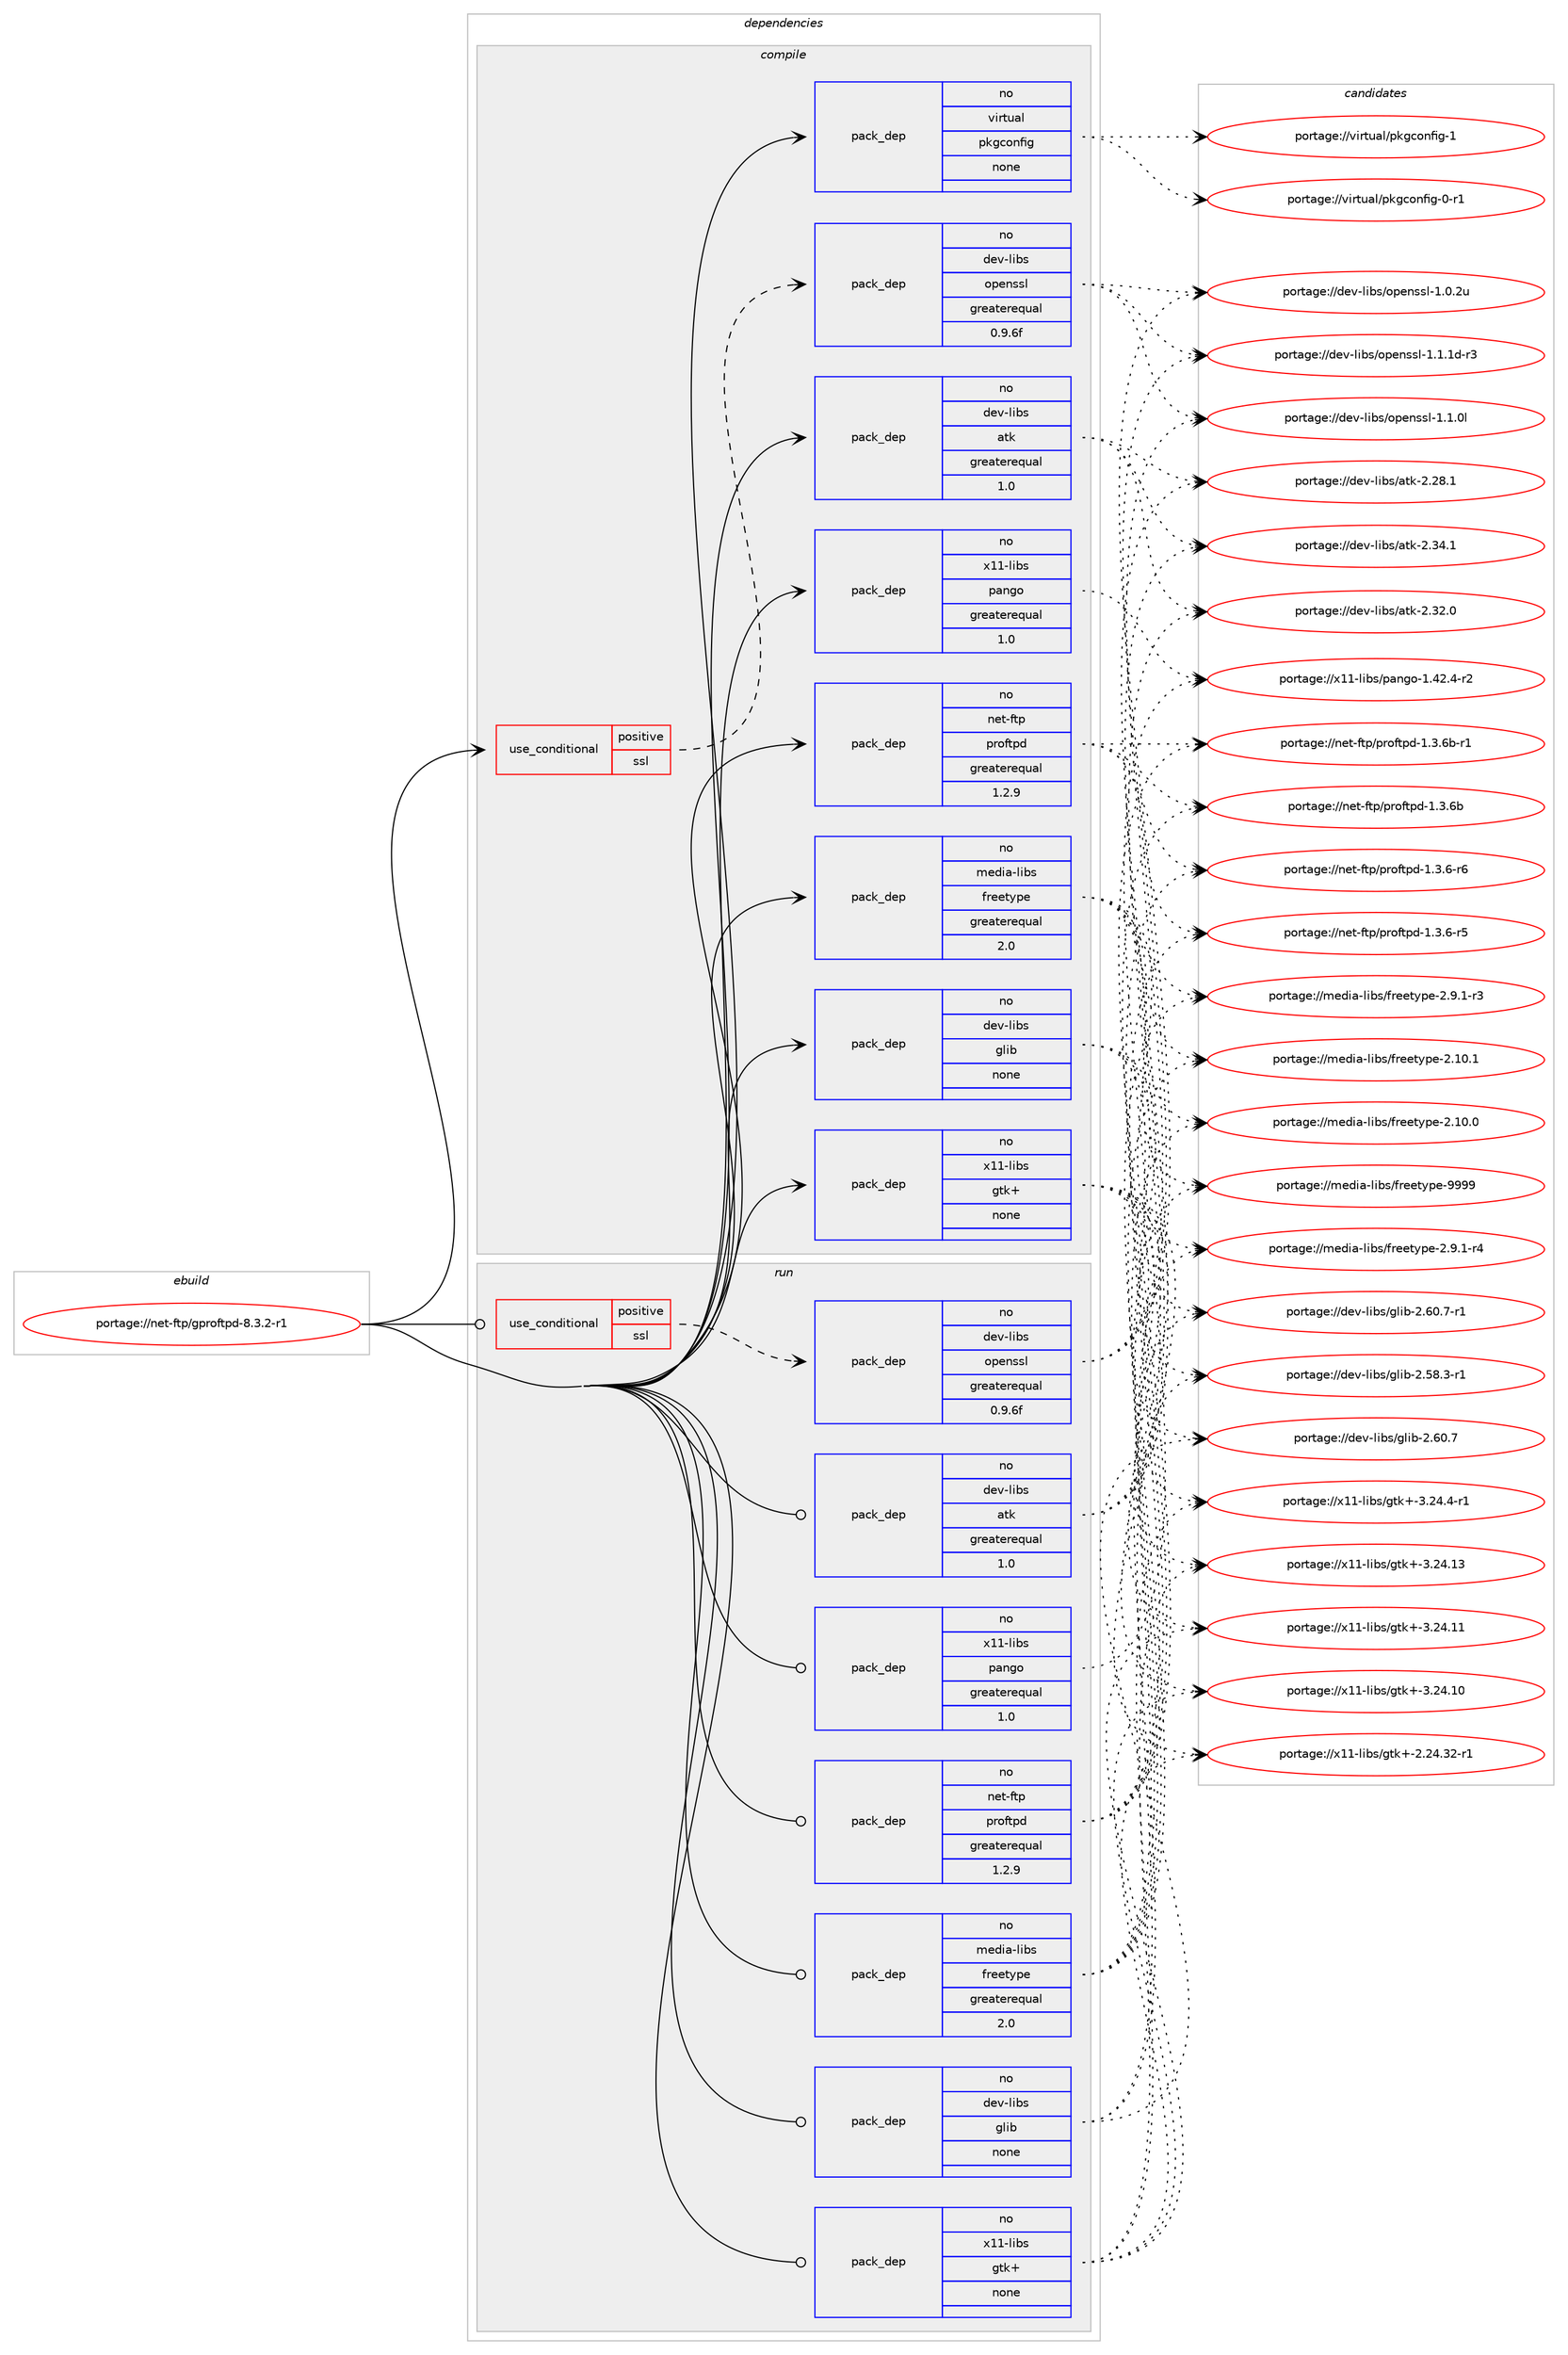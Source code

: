 digraph prolog {

# *************
# Graph options
# *************

newrank=true;
concentrate=true;
compound=true;
graph [rankdir=LR,fontname=Helvetica,fontsize=10,ranksep=1.5];#, ranksep=2.5, nodesep=0.2];
edge  [arrowhead=vee];
node  [fontname=Helvetica,fontsize=10];

# **********
# The ebuild
# **********

subgraph cluster_leftcol {
color=gray;
rank=same;
label=<<i>ebuild</i>>;
id [label="portage://net-ftp/gproftpd-8.3.2-r1", color=red, width=4, href="../net-ftp/gproftpd-8.3.2-r1.svg"];
}

# ****************
# The dependencies
# ****************

subgraph cluster_midcol {
color=gray;
label=<<i>dependencies</i>>;
subgraph cluster_compile {
fillcolor="#eeeeee";
style=filled;
label=<<i>compile</i>>;
subgraph cond32883 {
dependency156313 [label=<<TABLE BORDER="0" CELLBORDER="1" CELLSPACING="0" CELLPADDING="4"><TR><TD ROWSPAN="3" CELLPADDING="10">use_conditional</TD></TR><TR><TD>positive</TD></TR><TR><TD>ssl</TD></TR></TABLE>>, shape=none, color=red];
subgraph pack120910 {
dependency156314 [label=<<TABLE BORDER="0" CELLBORDER="1" CELLSPACING="0" CELLPADDING="4" WIDTH="220"><TR><TD ROWSPAN="6" CELLPADDING="30">pack_dep</TD></TR><TR><TD WIDTH="110">no</TD></TR><TR><TD>dev-libs</TD></TR><TR><TD>openssl</TD></TR><TR><TD>greaterequal</TD></TR><TR><TD>0.9.6f</TD></TR></TABLE>>, shape=none, color=blue];
}
dependency156313:e -> dependency156314:w [weight=20,style="dashed",arrowhead="vee"];
}
id:e -> dependency156313:w [weight=20,style="solid",arrowhead="vee"];
subgraph pack120911 {
dependency156315 [label=<<TABLE BORDER="0" CELLBORDER="1" CELLSPACING="0" CELLPADDING="4" WIDTH="220"><TR><TD ROWSPAN="6" CELLPADDING="30">pack_dep</TD></TR><TR><TD WIDTH="110">no</TD></TR><TR><TD>dev-libs</TD></TR><TR><TD>atk</TD></TR><TR><TD>greaterequal</TD></TR><TR><TD>1.0</TD></TR></TABLE>>, shape=none, color=blue];
}
id:e -> dependency156315:w [weight=20,style="solid",arrowhead="vee"];
subgraph pack120912 {
dependency156316 [label=<<TABLE BORDER="0" CELLBORDER="1" CELLSPACING="0" CELLPADDING="4" WIDTH="220"><TR><TD ROWSPAN="6" CELLPADDING="30">pack_dep</TD></TR><TR><TD WIDTH="110">no</TD></TR><TR><TD>dev-libs</TD></TR><TR><TD>glib</TD></TR><TR><TD>none</TD></TR><TR><TD></TD></TR></TABLE>>, shape=none, color=blue];
}
id:e -> dependency156316:w [weight=20,style="solid",arrowhead="vee"];
subgraph pack120913 {
dependency156317 [label=<<TABLE BORDER="0" CELLBORDER="1" CELLSPACING="0" CELLPADDING="4" WIDTH="220"><TR><TD ROWSPAN="6" CELLPADDING="30">pack_dep</TD></TR><TR><TD WIDTH="110">no</TD></TR><TR><TD>media-libs</TD></TR><TR><TD>freetype</TD></TR><TR><TD>greaterequal</TD></TR><TR><TD>2.0</TD></TR></TABLE>>, shape=none, color=blue];
}
id:e -> dependency156317:w [weight=20,style="solid",arrowhead="vee"];
subgraph pack120914 {
dependency156318 [label=<<TABLE BORDER="0" CELLBORDER="1" CELLSPACING="0" CELLPADDING="4" WIDTH="220"><TR><TD ROWSPAN="6" CELLPADDING="30">pack_dep</TD></TR><TR><TD WIDTH="110">no</TD></TR><TR><TD>net-ftp</TD></TR><TR><TD>proftpd</TD></TR><TR><TD>greaterequal</TD></TR><TR><TD>1.2.9</TD></TR></TABLE>>, shape=none, color=blue];
}
id:e -> dependency156318:w [weight=20,style="solid",arrowhead="vee"];
subgraph pack120915 {
dependency156319 [label=<<TABLE BORDER="0" CELLBORDER="1" CELLSPACING="0" CELLPADDING="4" WIDTH="220"><TR><TD ROWSPAN="6" CELLPADDING="30">pack_dep</TD></TR><TR><TD WIDTH="110">no</TD></TR><TR><TD>virtual</TD></TR><TR><TD>pkgconfig</TD></TR><TR><TD>none</TD></TR><TR><TD></TD></TR></TABLE>>, shape=none, color=blue];
}
id:e -> dependency156319:w [weight=20,style="solid",arrowhead="vee"];
subgraph pack120916 {
dependency156320 [label=<<TABLE BORDER="0" CELLBORDER="1" CELLSPACING="0" CELLPADDING="4" WIDTH="220"><TR><TD ROWSPAN="6" CELLPADDING="30">pack_dep</TD></TR><TR><TD WIDTH="110">no</TD></TR><TR><TD>x11-libs</TD></TR><TR><TD>gtk+</TD></TR><TR><TD>none</TD></TR><TR><TD></TD></TR></TABLE>>, shape=none, color=blue];
}
id:e -> dependency156320:w [weight=20,style="solid",arrowhead="vee"];
subgraph pack120917 {
dependency156321 [label=<<TABLE BORDER="0" CELLBORDER="1" CELLSPACING="0" CELLPADDING="4" WIDTH="220"><TR><TD ROWSPAN="6" CELLPADDING="30">pack_dep</TD></TR><TR><TD WIDTH="110">no</TD></TR><TR><TD>x11-libs</TD></TR><TR><TD>pango</TD></TR><TR><TD>greaterequal</TD></TR><TR><TD>1.0</TD></TR></TABLE>>, shape=none, color=blue];
}
id:e -> dependency156321:w [weight=20,style="solid",arrowhead="vee"];
}
subgraph cluster_compileandrun {
fillcolor="#eeeeee";
style=filled;
label=<<i>compile and run</i>>;
}
subgraph cluster_run {
fillcolor="#eeeeee";
style=filled;
label=<<i>run</i>>;
subgraph cond32884 {
dependency156322 [label=<<TABLE BORDER="0" CELLBORDER="1" CELLSPACING="0" CELLPADDING="4"><TR><TD ROWSPAN="3" CELLPADDING="10">use_conditional</TD></TR><TR><TD>positive</TD></TR><TR><TD>ssl</TD></TR></TABLE>>, shape=none, color=red];
subgraph pack120918 {
dependency156323 [label=<<TABLE BORDER="0" CELLBORDER="1" CELLSPACING="0" CELLPADDING="4" WIDTH="220"><TR><TD ROWSPAN="6" CELLPADDING="30">pack_dep</TD></TR><TR><TD WIDTH="110">no</TD></TR><TR><TD>dev-libs</TD></TR><TR><TD>openssl</TD></TR><TR><TD>greaterequal</TD></TR><TR><TD>0.9.6f</TD></TR></TABLE>>, shape=none, color=blue];
}
dependency156322:e -> dependency156323:w [weight=20,style="dashed",arrowhead="vee"];
}
id:e -> dependency156322:w [weight=20,style="solid",arrowhead="odot"];
subgraph pack120919 {
dependency156324 [label=<<TABLE BORDER="0" CELLBORDER="1" CELLSPACING="0" CELLPADDING="4" WIDTH="220"><TR><TD ROWSPAN="6" CELLPADDING="30">pack_dep</TD></TR><TR><TD WIDTH="110">no</TD></TR><TR><TD>dev-libs</TD></TR><TR><TD>atk</TD></TR><TR><TD>greaterequal</TD></TR><TR><TD>1.0</TD></TR></TABLE>>, shape=none, color=blue];
}
id:e -> dependency156324:w [weight=20,style="solid",arrowhead="odot"];
subgraph pack120920 {
dependency156325 [label=<<TABLE BORDER="0" CELLBORDER="1" CELLSPACING="0" CELLPADDING="4" WIDTH="220"><TR><TD ROWSPAN="6" CELLPADDING="30">pack_dep</TD></TR><TR><TD WIDTH="110">no</TD></TR><TR><TD>dev-libs</TD></TR><TR><TD>glib</TD></TR><TR><TD>none</TD></TR><TR><TD></TD></TR></TABLE>>, shape=none, color=blue];
}
id:e -> dependency156325:w [weight=20,style="solid",arrowhead="odot"];
subgraph pack120921 {
dependency156326 [label=<<TABLE BORDER="0" CELLBORDER="1" CELLSPACING="0" CELLPADDING="4" WIDTH="220"><TR><TD ROWSPAN="6" CELLPADDING="30">pack_dep</TD></TR><TR><TD WIDTH="110">no</TD></TR><TR><TD>media-libs</TD></TR><TR><TD>freetype</TD></TR><TR><TD>greaterequal</TD></TR><TR><TD>2.0</TD></TR></TABLE>>, shape=none, color=blue];
}
id:e -> dependency156326:w [weight=20,style="solid",arrowhead="odot"];
subgraph pack120922 {
dependency156327 [label=<<TABLE BORDER="0" CELLBORDER="1" CELLSPACING="0" CELLPADDING="4" WIDTH="220"><TR><TD ROWSPAN="6" CELLPADDING="30">pack_dep</TD></TR><TR><TD WIDTH="110">no</TD></TR><TR><TD>net-ftp</TD></TR><TR><TD>proftpd</TD></TR><TR><TD>greaterequal</TD></TR><TR><TD>1.2.9</TD></TR></TABLE>>, shape=none, color=blue];
}
id:e -> dependency156327:w [weight=20,style="solid",arrowhead="odot"];
subgraph pack120923 {
dependency156328 [label=<<TABLE BORDER="0" CELLBORDER="1" CELLSPACING="0" CELLPADDING="4" WIDTH="220"><TR><TD ROWSPAN="6" CELLPADDING="30">pack_dep</TD></TR><TR><TD WIDTH="110">no</TD></TR><TR><TD>x11-libs</TD></TR><TR><TD>gtk+</TD></TR><TR><TD>none</TD></TR><TR><TD></TD></TR></TABLE>>, shape=none, color=blue];
}
id:e -> dependency156328:w [weight=20,style="solid",arrowhead="odot"];
subgraph pack120924 {
dependency156329 [label=<<TABLE BORDER="0" CELLBORDER="1" CELLSPACING="0" CELLPADDING="4" WIDTH="220"><TR><TD ROWSPAN="6" CELLPADDING="30">pack_dep</TD></TR><TR><TD WIDTH="110">no</TD></TR><TR><TD>x11-libs</TD></TR><TR><TD>pango</TD></TR><TR><TD>greaterequal</TD></TR><TR><TD>1.0</TD></TR></TABLE>>, shape=none, color=blue];
}
id:e -> dependency156329:w [weight=20,style="solid",arrowhead="odot"];
}
}

# **************
# The candidates
# **************

subgraph cluster_choices {
rank=same;
color=gray;
label=<<i>candidates</i>>;

subgraph choice120910 {
color=black;
nodesep=1;
choice1001011184510810598115471111121011101151151084549464946491004511451 [label="portage://dev-libs/openssl-1.1.1d-r3", color=red, width=4,href="../dev-libs/openssl-1.1.1d-r3.svg"];
choice100101118451081059811547111112101110115115108454946494648108 [label="portage://dev-libs/openssl-1.1.0l", color=red, width=4,href="../dev-libs/openssl-1.1.0l.svg"];
choice100101118451081059811547111112101110115115108454946484650117 [label="portage://dev-libs/openssl-1.0.2u", color=red, width=4,href="../dev-libs/openssl-1.0.2u.svg"];
dependency156314:e -> choice1001011184510810598115471111121011101151151084549464946491004511451:w [style=dotted,weight="100"];
dependency156314:e -> choice100101118451081059811547111112101110115115108454946494648108:w [style=dotted,weight="100"];
dependency156314:e -> choice100101118451081059811547111112101110115115108454946484650117:w [style=dotted,weight="100"];
}
subgraph choice120911 {
color=black;
nodesep=1;
choice1001011184510810598115479711610745504651524649 [label="portage://dev-libs/atk-2.34.1", color=red, width=4,href="../dev-libs/atk-2.34.1.svg"];
choice1001011184510810598115479711610745504651504648 [label="portage://dev-libs/atk-2.32.0", color=red, width=4,href="../dev-libs/atk-2.32.0.svg"];
choice1001011184510810598115479711610745504650564649 [label="portage://dev-libs/atk-2.28.1", color=red, width=4,href="../dev-libs/atk-2.28.1.svg"];
dependency156315:e -> choice1001011184510810598115479711610745504651524649:w [style=dotted,weight="100"];
dependency156315:e -> choice1001011184510810598115479711610745504651504648:w [style=dotted,weight="100"];
dependency156315:e -> choice1001011184510810598115479711610745504650564649:w [style=dotted,weight="100"];
}
subgraph choice120912 {
color=black;
nodesep=1;
choice10010111845108105981154710310810598455046544846554511449 [label="portage://dev-libs/glib-2.60.7-r1", color=red, width=4,href="../dev-libs/glib-2.60.7-r1.svg"];
choice1001011184510810598115471031081059845504654484655 [label="portage://dev-libs/glib-2.60.7", color=red, width=4,href="../dev-libs/glib-2.60.7.svg"];
choice10010111845108105981154710310810598455046535646514511449 [label="portage://dev-libs/glib-2.58.3-r1", color=red, width=4,href="../dev-libs/glib-2.58.3-r1.svg"];
dependency156316:e -> choice10010111845108105981154710310810598455046544846554511449:w [style=dotted,weight="100"];
dependency156316:e -> choice1001011184510810598115471031081059845504654484655:w [style=dotted,weight="100"];
dependency156316:e -> choice10010111845108105981154710310810598455046535646514511449:w [style=dotted,weight="100"];
}
subgraph choice120913 {
color=black;
nodesep=1;
choice109101100105974510810598115471021141011011161211121014557575757 [label="portage://media-libs/freetype-9999", color=red, width=4,href="../media-libs/freetype-9999.svg"];
choice109101100105974510810598115471021141011011161211121014550465746494511452 [label="portage://media-libs/freetype-2.9.1-r4", color=red, width=4,href="../media-libs/freetype-2.9.1-r4.svg"];
choice109101100105974510810598115471021141011011161211121014550465746494511451 [label="portage://media-libs/freetype-2.9.1-r3", color=red, width=4,href="../media-libs/freetype-2.9.1-r3.svg"];
choice1091011001059745108105981154710211410110111612111210145504649484649 [label="portage://media-libs/freetype-2.10.1", color=red, width=4,href="../media-libs/freetype-2.10.1.svg"];
choice1091011001059745108105981154710211410110111612111210145504649484648 [label="portage://media-libs/freetype-2.10.0", color=red, width=4,href="../media-libs/freetype-2.10.0.svg"];
dependency156317:e -> choice109101100105974510810598115471021141011011161211121014557575757:w [style=dotted,weight="100"];
dependency156317:e -> choice109101100105974510810598115471021141011011161211121014550465746494511452:w [style=dotted,weight="100"];
dependency156317:e -> choice109101100105974510810598115471021141011011161211121014550465746494511451:w [style=dotted,weight="100"];
dependency156317:e -> choice1091011001059745108105981154710211410110111612111210145504649484649:w [style=dotted,weight="100"];
dependency156317:e -> choice1091011001059745108105981154710211410110111612111210145504649484648:w [style=dotted,weight="100"];
}
subgraph choice120914 {
color=black;
nodesep=1;
choice1101011164510211611247112114111102116112100454946514654984511449 [label="portage://net-ftp/proftpd-1.3.6b-r1", color=red, width=4,href="../net-ftp/proftpd-1.3.6b-r1.svg"];
choice110101116451021161124711211411110211611210045494651465498 [label="portage://net-ftp/proftpd-1.3.6b", color=red, width=4,href="../net-ftp/proftpd-1.3.6b.svg"];
choice11010111645102116112471121141111021161121004549465146544511454 [label="portage://net-ftp/proftpd-1.3.6-r6", color=red, width=4,href="../net-ftp/proftpd-1.3.6-r6.svg"];
choice11010111645102116112471121141111021161121004549465146544511453 [label="portage://net-ftp/proftpd-1.3.6-r5", color=red, width=4,href="../net-ftp/proftpd-1.3.6-r5.svg"];
dependency156318:e -> choice1101011164510211611247112114111102116112100454946514654984511449:w [style=dotted,weight="100"];
dependency156318:e -> choice110101116451021161124711211411110211611210045494651465498:w [style=dotted,weight="100"];
dependency156318:e -> choice11010111645102116112471121141111021161121004549465146544511454:w [style=dotted,weight="100"];
dependency156318:e -> choice11010111645102116112471121141111021161121004549465146544511453:w [style=dotted,weight="100"];
}
subgraph choice120915 {
color=black;
nodesep=1;
choice1181051141161179710847112107103991111101021051034549 [label="portage://virtual/pkgconfig-1", color=red, width=4,href="../virtual/pkgconfig-1.svg"];
choice11810511411611797108471121071039911111010210510345484511449 [label="portage://virtual/pkgconfig-0-r1", color=red, width=4,href="../virtual/pkgconfig-0-r1.svg"];
dependency156319:e -> choice1181051141161179710847112107103991111101021051034549:w [style=dotted,weight="100"];
dependency156319:e -> choice11810511411611797108471121071039911111010210510345484511449:w [style=dotted,weight="100"];
}
subgraph choice120916 {
color=black;
nodesep=1;
choice120494945108105981154710311610743455146505246524511449 [label="portage://x11-libs/gtk+-3.24.4-r1", color=red, width=4,href="../x11-libs/gtk+-3.24.4-r1.svg"];
choice1204949451081059811547103116107434551465052464951 [label="portage://x11-libs/gtk+-3.24.13", color=red, width=4,href="../x11-libs/gtk+-3.24.13.svg"];
choice1204949451081059811547103116107434551465052464949 [label="portage://x11-libs/gtk+-3.24.11", color=red, width=4,href="../x11-libs/gtk+-3.24.11.svg"];
choice1204949451081059811547103116107434551465052464948 [label="portage://x11-libs/gtk+-3.24.10", color=red, width=4,href="../x11-libs/gtk+-3.24.10.svg"];
choice12049494510810598115471031161074345504650524651504511449 [label="portage://x11-libs/gtk+-2.24.32-r1", color=red, width=4,href="../x11-libs/gtk+-2.24.32-r1.svg"];
dependency156320:e -> choice120494945108105981154710311610743455146505246524511449:w [style=dotted,weight="100"];
dependency156320:e -> choice1204949451081059811547103116107434551465052464951:w [style=dotted,weight="100"];
dependency156320:e -> choice1204949451081059811547103116107434551465052464949:w [style=dotted,weight="100"];
dependency156320:e -> choice1204949451081059811547103116107434551465052464948:w [style=dotted,weight="100"];
dependency156320:e -> choice12049494510810598115471031161074345504650524651504511449:w [style=dotted,weight="100"];
}
subgraph choice120917 {
color=black;
nodesep=1;
choice120494945108105981154711297110103111454946525046524511450 [label="portage://x11-libs/pango-1.42.4-r2", color=red, width=4,href="../x11-libs/pango-1.42.4-r2.svg"];
dependency156321:e -> choice120494945108105981154711297110103111454946525046524511450:w [style=dotted,weight="100"];
}
subgraph choice120918 {
color=black;
nodesep=1;
choice1001011184510810598115471111121011101151151084549464946491004511451 [label="portage://dev-libs/openssl-1.1.1d-r3", color=red, width=4,href="../dev-libs/openssl-1.1.1d-r3.svg"];
choice100101118451081059811547111112101110115115108454946494648108 [label="portage://dev-libs/openssl-1.1.0l", color=red, width=4,href="../dev-libs/openssl-1.1.0l.svg"];
choice100101118451081059811547111112101110115115108454946484650117 [label="portage://dev-libs/openssl-1.0.2u", color=red, width=4,href="../dev-libs/openssl-1.0.2u.svg"];
dependency156323:e -> choice1001011184510810598115471111121011101151151084549464946491004511451:w [style=dotted,weight="100"];
dependency156323:e -> choice100101118451081059811547111112101110115115108454946494648108:w [style=dotted,weight="100"];
dependency156323:e -> choice100101118451081059811547111112101110115115108454946484650117:w [style=dotted,weight="100"];
}
subgraph choice120919 {
color=black;
nodesep=1;
choice1001011184510810598115479711610745504651524649 [label="portage://dev-libs/atk-2.34.1", color=red, width=4,href="../dev-libs/atk-2.34.1.svg"];
choice1001011184510810598115479711610745504651504648 [label="portage://dev-libs/atk-2.32.0", color=red, width=4,href="../dev-libs/atk-2.32.0.svg"];
choice1001011184510810598115479711610745504650564649 [label="portage://dev-libs/atk-2.28.1", color=red, width=4,href="../dev-libs/atk-2.28.1.svg"];
dependency156324:e -> choice1001011184510810598115479711610745504651524649:w [style=dotted,weight="100"];
dependency156324:e -> choice1001011184510810598115479711610745504651504648:w [style=dotted,weight="100"];
dependency156324:e -> choice1001011184510810598115479711610745504650564649:w [style=dotted,weight="100"];
}
subgraph choice120920 {
color=black;
nodesep=1;
choice10010111845108105981154710310810598455046544846554511449 [label="portage://dev-libs/glib-2.60.7-r1", color=red, width=4,href="../dev-libs/glib-2.60.7-r1.svg"];
choice1001011184510810598115471031081059845504654484655 [label="portage://dev-libs/glib-2.60.7", color=red, width=4,href="../dev-libs/glib-2.60.7.svg"];
choice10010111845108105981154710310810598455046535646514511449 [label="portage://dev-libs/glib-2.58.3-r1", color=red, width=4,href="../dev-libs/glib-2.58.3-r1.svg"];
dependency156325:e -> choice10010111845108105981154710310810598455046544846554511449:w [style=dotted,weight="100"];
dependency156325:e -> choice1001011184510810598115471031081059845504654484655:w [style=dotted,weight="100"];
dependency156325:e -> choice10010111845108105981154710310810598455046535646514511449:w [style=dotted,weight="100"];
}
subgraph choice120921 {
color=black;
nodesep=1;
choice109101100105974510810598115471021141011011161211121014557575757 [label="portage://media-libs/freetype-9999", color=red, width=4,href="../media-libs/freetype-9999.svg"];
choice109101100105974510810598115471021141011011161211121014550465746494511452 [label="portage://media-libs/freetype-2.9.1-r4", color=red, width=4,href="../media-libs/freetype-2.9.1-r4.svg"];
choice109101100105974510810598115471021141011011161211121014550465746494511451 [label="portage://media-libs/freetype-2.9.1-r3", color=red, width=4,href="../media-libs/freetype-2.9.1-r3.svg"];
choice1091011001059745108105981154710211410110111612111210145504649484649 [label="portage://media-libs/freetype-2.10.1", color=red, width=4,href="../media-libs/freetype-2.10.1.svg"];
choice1091011001059745108105981154710211410110111612111210145504649484648 [label="portage://media-libs/freetype-2.10.0", color=red, width=4,href="../media-libs/freetype-2.10.0.svg"];
dependency156326:e -> choice109101100105974510810598115471021141011011161211121014557575757:w [style=dotted,weight="100"];
dependency156326:e -> choice109101100105974510810598115471021141011011161211121014550465746494511452:w [style=dotted,weight="100"];
dependency156326:e -> choice109101100105974510810598115471021141011011161211121014550465746494511451:w [style=dotted,weight="100"];
dependency156326:e -> choice1091011001059745108105981154710211410110111612111210145504649484649:w [style=dotted,weight="100"];
dependency156326:e -> choice1091011001059745108105981154710211410110111612111210145504649484648:w [style=dotted,weight="100"];
}
subgraph choice120922 {
color=black;
nodesep=1;
choice1101011164510211611247112114111102116112100454946514654984511449 [label="portage://net-ftp/proftpd-1.3.6b-r1", color=red, width=4,href="../net-ftp/proftpd-1.3.6b-r1.svg"];
choice110101116451021161124711211411110211611210045494651465498 [label="portage://net-ftp/proftpd-1.3.6b", color=red, width=4,href="../net-ftp/proftpd-1.3.6b.svg"];
choice11010111645102116112471121141111021161121004549465146544511454 [label="portage://net-ftp/proftpd-1.3.6-r6", color=red, width=4,href="../net-ftp/proftpd-1.3.6-r6.svg"];
choice11010111645102116112471121141111021161121004549465146544511453 [label="portage://net-ftp/proftpd-1.3.6-r5", color=red, width=4,href="../net-ftp/proftpd-1.3.6-r5.svg"];
dependency156327:e -> choice1101011164510211611247112114111102116112100454946514654984511449:w [style=dotted,weight="100"];
dependency156327:e -> choice110101116451021161124711211411110211611210045494651465498:w [style=dotted,weight="100"];
dependency156327:e -> choice11010111645102116112471121141111021161121004549465146544511454:w [style=dotted,weight="100"];
dependency156327:e -> choice11010111645102116112471121141111021161121004549465146544511453:w [style=dotted,weight="100"];
}
subgraph choice120923 {
color=black;
nodesep=1;
choice120494945108105981154710311610743455146505246524511449 [label="portage://x11-libs/gtk+-3.24.4-r1", color=red, width=4,href="../x11-libs/gtk+-3.24.4-r1.svg"];
choice1204949451081059811547103116107434551465052464951 [label="portage://x11-libs/gtk+-3.24.13", color=red, width=4,href="../x11-libs/gtk+-3.24.13.svg"];
choice1204949451081059811547103116107434551465052464949 [label="portage://x11-libs/gtk+-3.24.11", color=red, width=4,href="../x11-libs/gtk+-3.24.11.svg"];
choice1204949451081059811547103116107434551465052464948 [label="portage://x11-libs/gtk+-3.24.10", color=red, width=4,href="../x11-libs/gtk+-3.24.10.svg"];
choice12049494510810598115471031161074345504650524651504511449 [label="portage://x11-libs/gtk+-2.24.32-r1", color=red, width=4,href="../x11-libs/gtk+-2.24.32-r1.svg"];
dependency156328:e -> choice120494945108105981154710311610743455146505246524511449:w [style=dotted,weight="100"];
dependency156328:e -> choice1204949451081059811547103116107434551465052464951:w [style=dotted,weight="100"];
dependency156328:e -> choice1204949451081059811547103116107434551465052464949:w [style=dotted,weight="100"];
dependency156328:e -> choice1204949451081059811547103116107434551465052464948:w [style=dotted,weight="100"];
dependency156328:e -> choice12049494510810598115471031161074345504650524651504511449:w [style=dotted,weight="100"];
}
subgraph choice120924 {
color=black;
nodesep=1;
choice120494945108105981154711297110103111454946525046524511450 [label="portage://x11-libs/pango-1.42.4-r2", color=red, width=4,href="../x11-libs/pango-1.42.4-r2.svg"];
dependency156329:e -> choice120494945108105981154711297110103111454946525046524511450:w [style=dotted,weight="100"];
}
}

}
